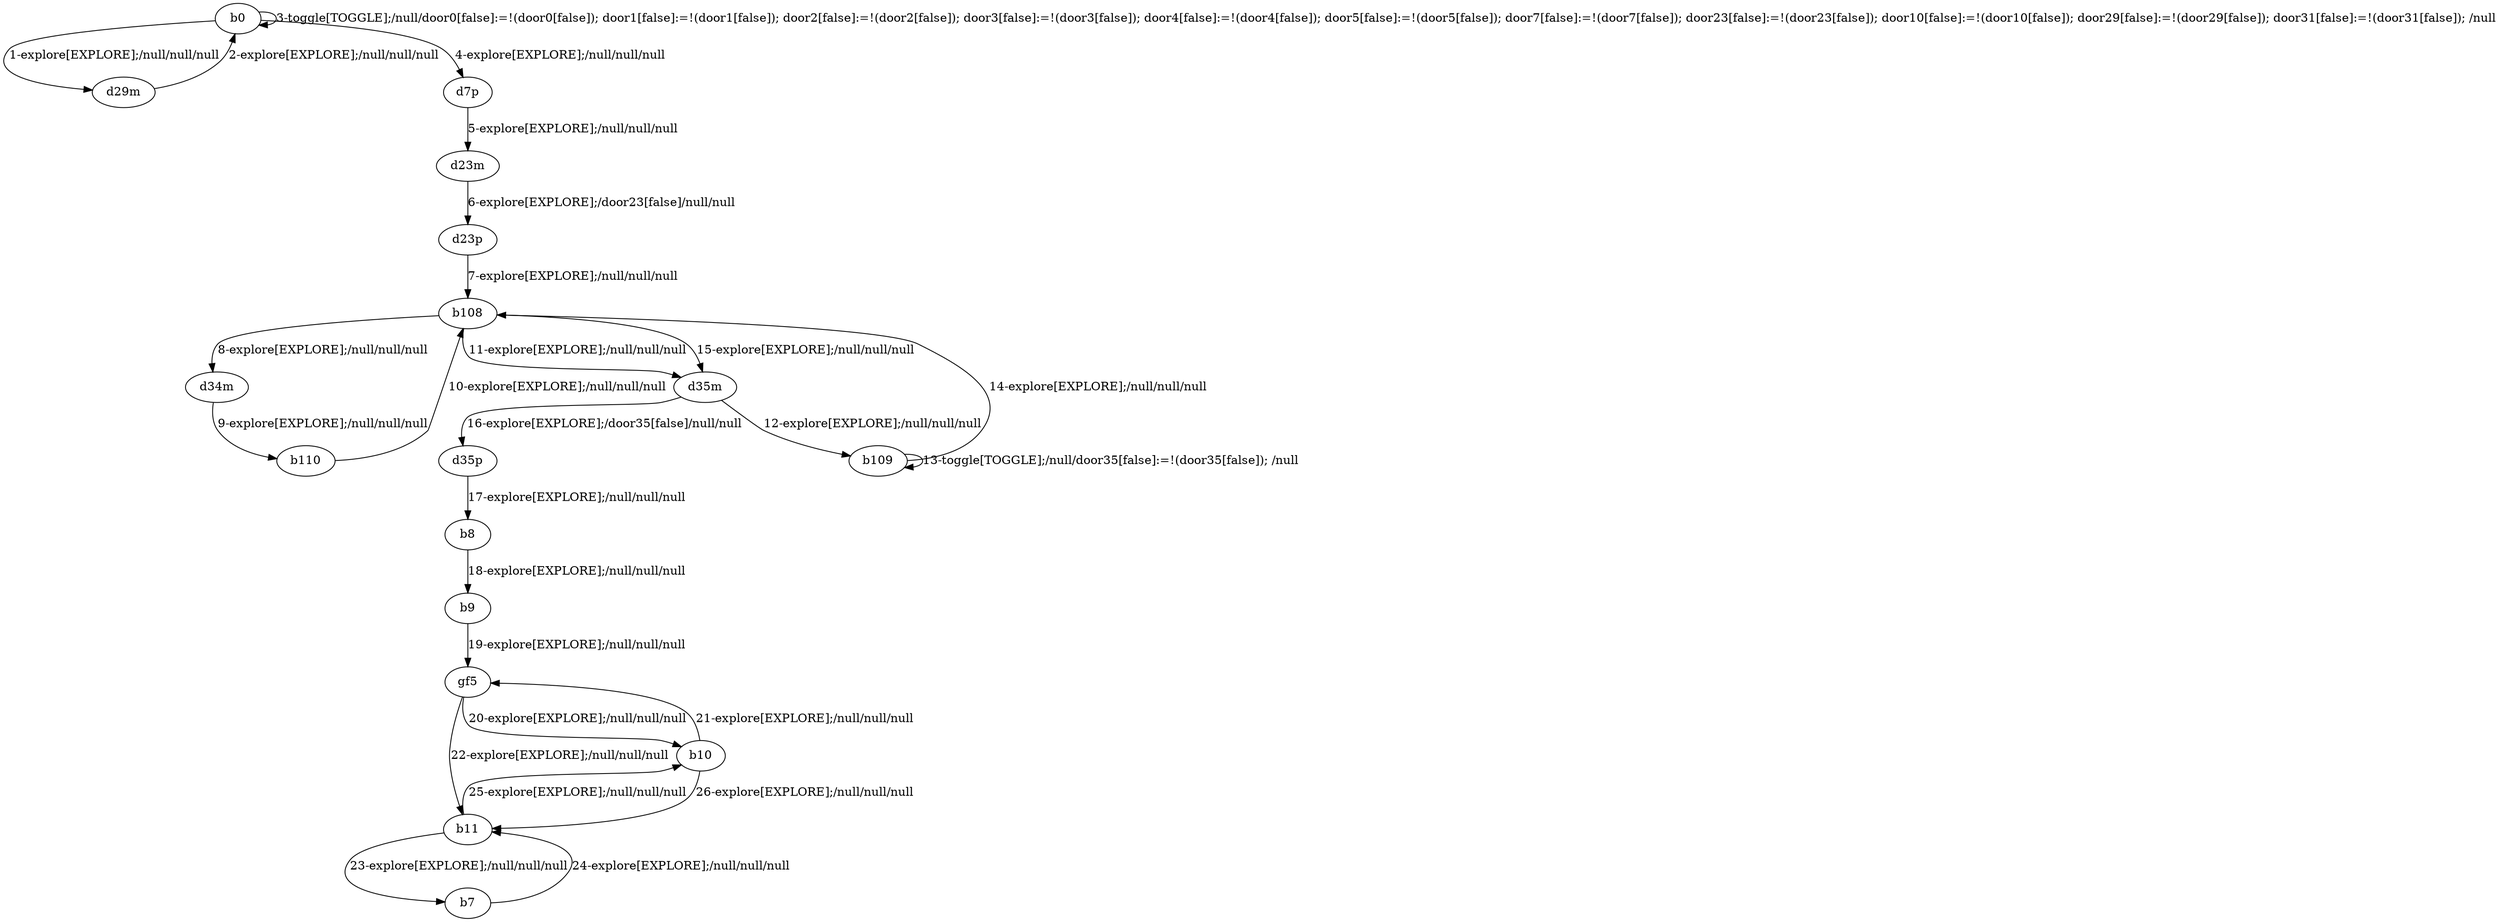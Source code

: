 # Total number of goals covered by this test: 1
# b11 --> b10

digraph g {
"b0" -> "d29m" [label = "1-explore[EXPLORE];/null/null/null"];
"d29m" -> "b0" [label = "2-explore[EXPLORE];/null/null/null"];
"b0" -> "b0" [label = "3-toggle[TOGGLE];/null/door0[false]:=!(door0[false]); door1[false]:=!(door1[false]); door2[false]:=!(door2[false]); door3[false]:=!(door3[false]); door4[false]:=!(door4[false]); door5[false]:=!(door5[false]); door7[false]:=!(door7[false]); door23[false]:=!(door23[false]); door10[false]:=!(door10[false]); door29[false]:=!(door29[false]); door31[false]:=!(door31[false]); /null"];
"b0" -> "d7p" [label = "4-explore[EXPLORE];/null/null/null"];
"d7p" -> "d23m" [label = "5-explore[EXPLORE];/null/null/null"];
"d23m" -> "d23p" [label = "6-explore[EXPLORE];/door23[false]/null/null"];
"d23p" -> "b108" [label = "7-explore[EXPLORE];/null/null/null"];
"b108" -> "d34m" [label = "8-explore[EXPLORE];/null/null/null"];
"d34m" -> "b110" [label = "9-explore[EXPLORE];/null/null/null"];
"b110" -> "b108" [label = "10-explore[EXPLORE];/null/null/null"];
"b108" -> "d35m" [label = "11-explore[EXPLORE];/null/null/null"];
"d35m" -> "b109" [label = "12-explore[EXPLORE];/null/null/null"];
"b109" -> "b109" [label = "13-toggle[TOGGLE];/null/door35[false]:=!(door35[false]); /null"];
"b109" -> "b108" [label = "14-explore[EXPLORE];/null/null/null"];
"b108" -> "d35m" [label = "15-explore[EXPLORE];/null/null/null"];
"d35m" -> "d35p" [label = "16-explore[EXPLORE];/door35[false]/null/null"];
"d35p" -> "b8" [label = "17-explore[EXPLORE];/null/null/null"];
"b8" -> "b9" [label = "18-explore[EXPLORE];/null/null/null"];
"b9" -> "gf5" [label = "19-explore[EXPLORE];/null/null/null"];
"gf5" -> "b10" [label = "20-explore[EXPLORE];/null/null/null"];
"b10" -> "gf5" [label = "21-explore[EXPLORE];/null/null/null"];
"gf5" -> "b11" [label = "22-explore[EXPLORE];/null/null/null"];
"b11" -> "b7" [label = "23-explore[EXPLORE];/null/null/null"];
"b7" -> "b11" [label = "24-explore[EXPLORE];/null/null/null"];
"b11" -> "b10" [label = "25-explore[EXPLORE];/null/null/null"];
"b10" -> "b11" [label = "26-explore[EXPLORE];/null/null/null"];
}